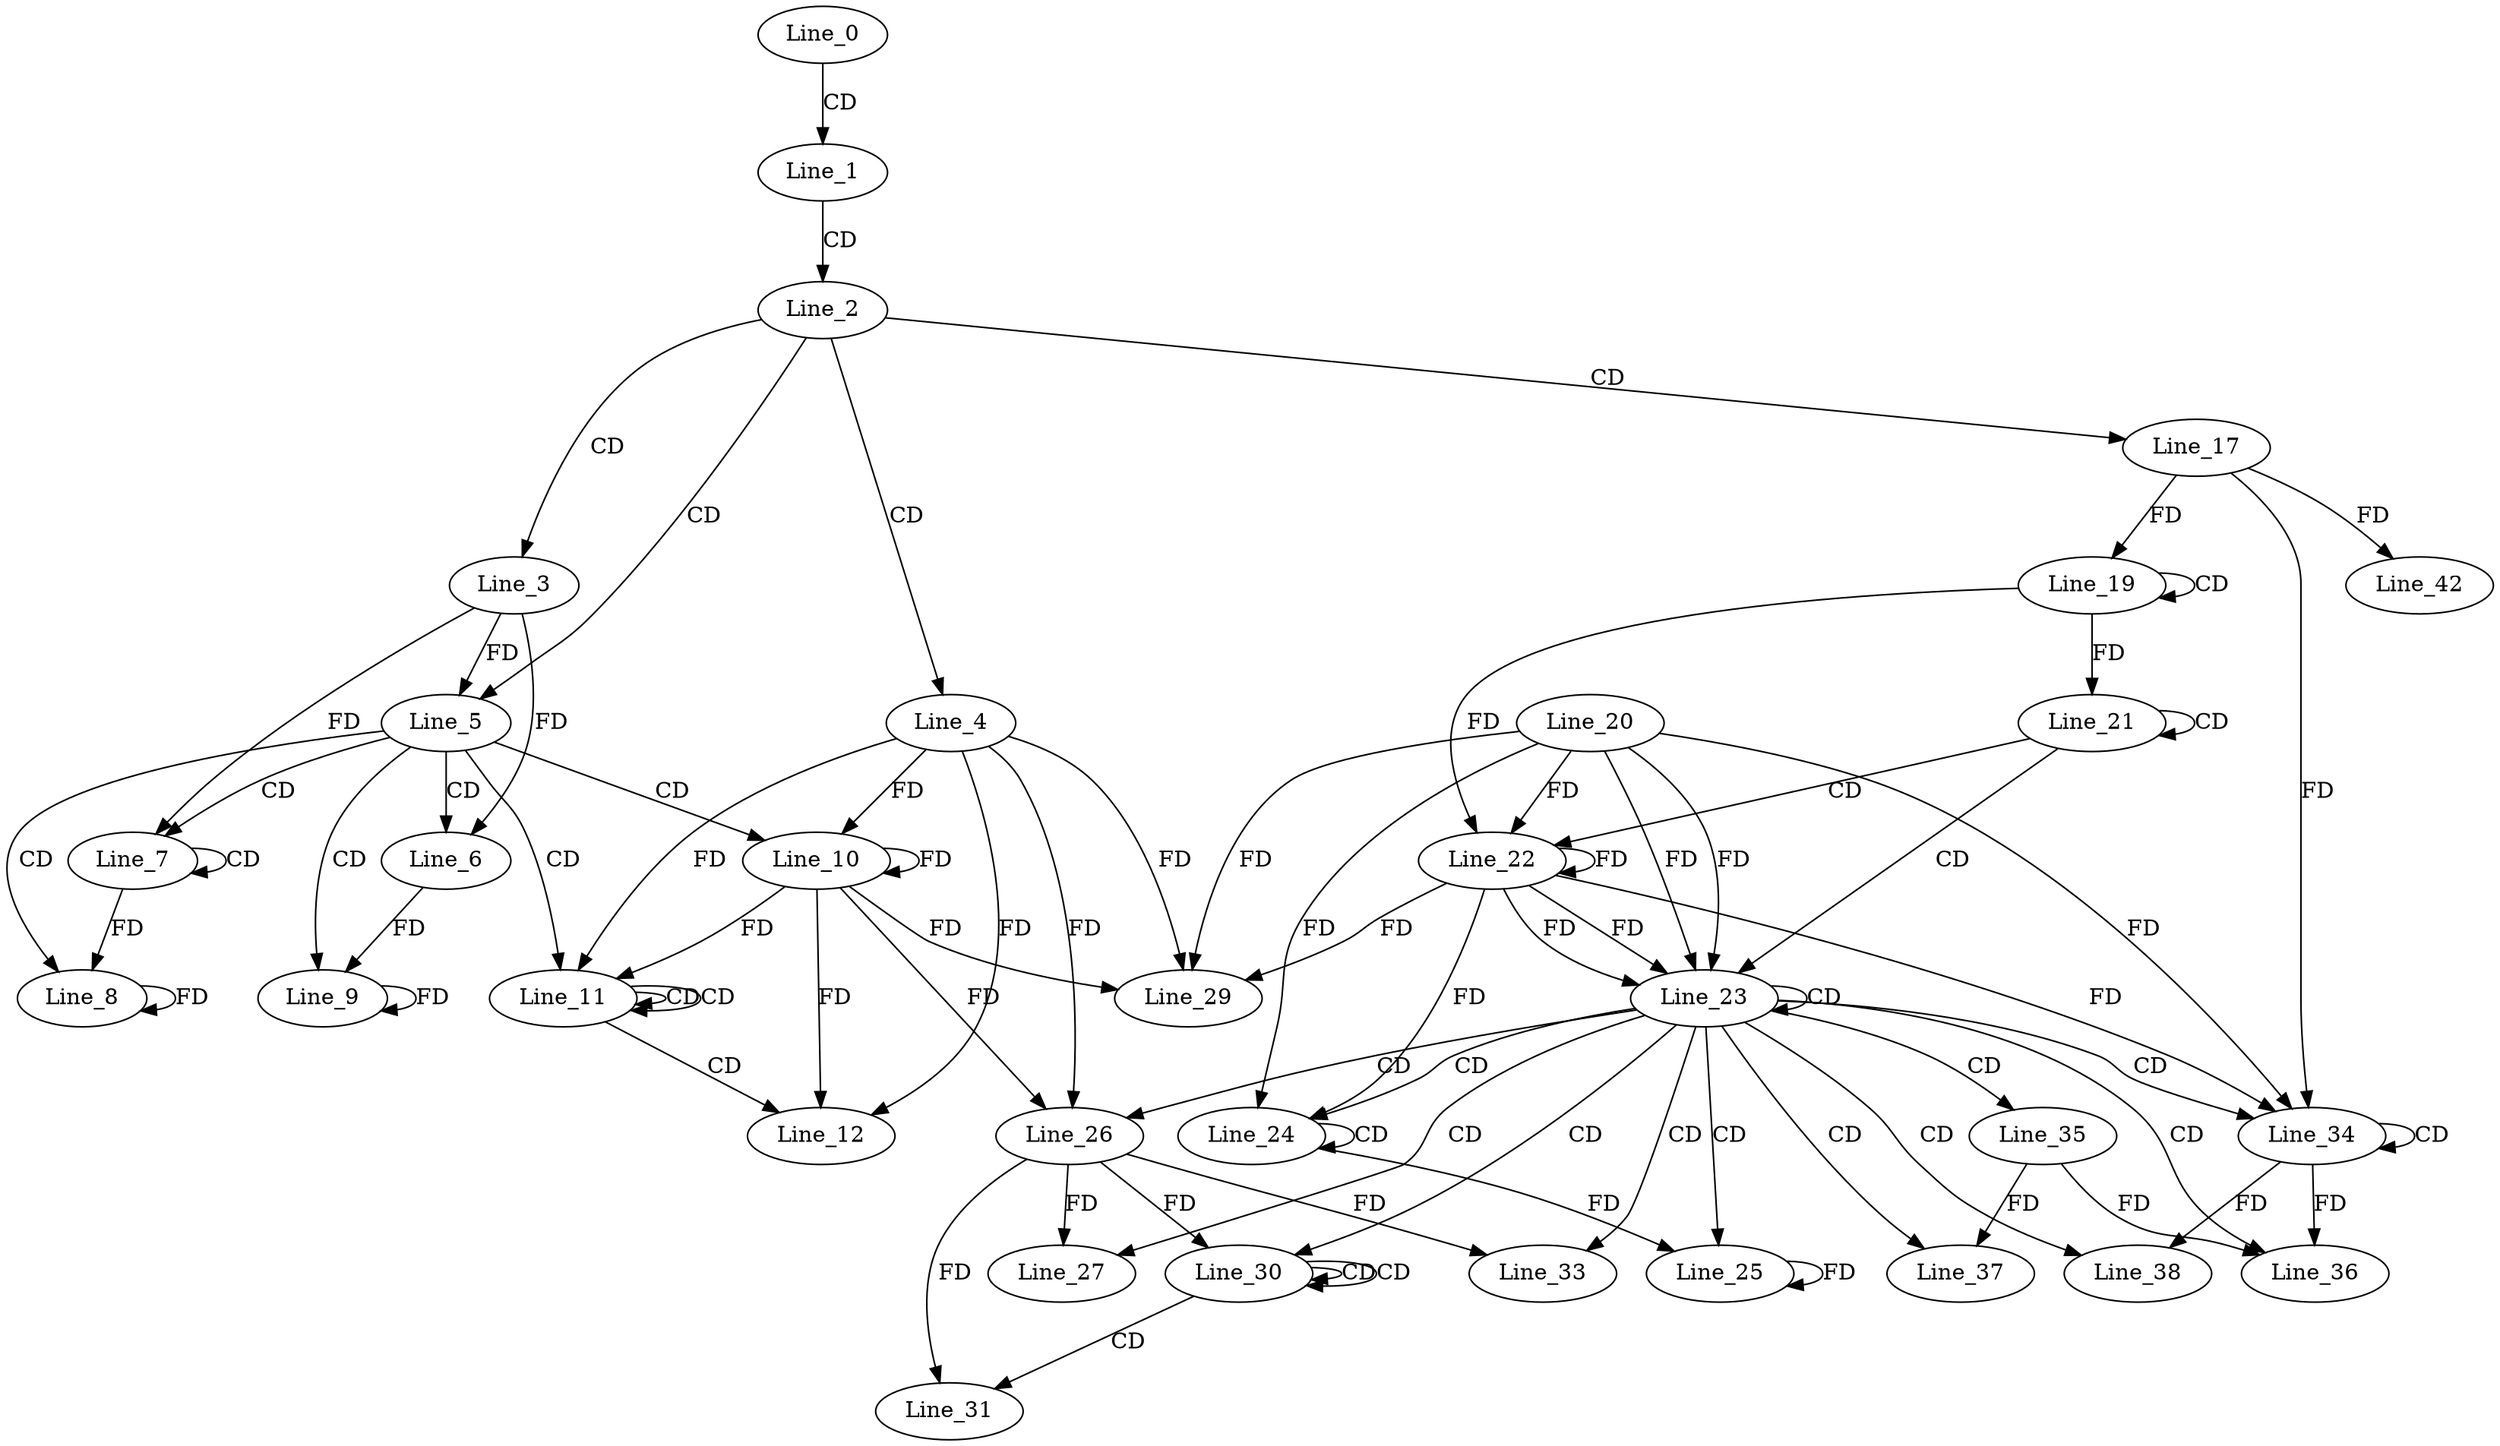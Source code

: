 digraph G {
  Line_0;
  Line_1;
  Line_2;
  Line_3;
  Line_4;
  Line_5;
  Line_5;
  Line_5;
  Line_6;
  Line_6;
  Line_7;
  Line_7;
  Line_8;
  Line_8;
  Line_8;
  Line_9;
  Line_10;
  Line_11;
  Line_11;
  Line_11;
  Line_12;
  Line_17;
  Line_19;
  Line_19;
  Line_21;
  Line_21;
  Line_22;
  Line_20;
  Line_22;
  Line_23;
  Line_23;
  Line_24;
  Line_24;
  Line_25;
  Line_25;
  Line_25;
  Line_26;
  Line_26;
  Line_27;
  Line_29;
  Line_29;
  Line_30;
  Line_30;
  Line_30;
  Line_30;
  Line_31;
  Line_31;
  Line_33;
  Line_34;
  Line_34;
  Line_35;
  Line_36;
  Line_37;
  Line_38;
  Line_42;
  Line_0 -> Line_1 [ label="CD" ];
  Line_1 -> Line_2 [ label="CD" ];
  Line_2 -> Line_3 [ label="CD" ];
  Line_2 -> Line_4 [ label="CD" ];
  Line_2 -> Line_5 [ label="CD" ];
  Line_3 -> Line_5 [ label="FD" ];
  Line_5 -> Line_6 [ label="CD" ];
  Line_3 -> Line_6 [ label="FD" ];
  Line_5 -> Line_7 [ label="CD" ];
  Line_7 -> Line_7 [ label="CD" ];
  Line_3 -> Line_7 [ label="FD" ];
  Line_5 -> Line_8 [ label="CD" ];
  Line_7 -> Line_8 [ label="FD" ];
  Line_8 -> Line_8 [ label="FD" ];
  Line_5 -> Line_9 [ label="CD" ];
  Line_6 -> Line_9 [ label="FD" ];
  Line_9 -> Line_9 [ label="FD" ];
  Line_5 -> Line_10 [ label="CD" ];
  Line_4 -> Line_10 [ label="FD" ];
  Line_10 -> Line_10 [ label="FD" ];
  Line_5 -> Line_11 [ label="CD" ];
  Line_11 -> Line_11 [ label="CD" ];
  Line_11 -> Line_11 [ label="CD" ];
  Line_4 -> Line_11 [ label="FD" ];
  Line_10 -> Line_11 [ label="FD" ];
  Line_11 -> Line_12 [ label="CD" ];
  Line_4 -> Line_12 [ label="FD" ];
  Line_10 -> Line_12 [ label="FD" ];
  Line_2 -> Line_17 [ label="CD" ];
  Line_19 -> Line_19 [ label="CD" ];
  Line_17 -> Line_19 [ label="FD" ];
  Line_21 -> Line_21 [ label="CD" ];
  Line_19 -> Line_21 [ label="FD" ];
  Line_21 -> Line_22 [ label="CD" ];
  Line_22 -> Line_22 [ label="FD" ];
  Line_20 -> Line_22 [ label="FD" ];
  Line_19 -> Line_22 [ label="FD" ];
  Line_21 -> Line_23 [ label="CD" ];
  Line_22 -> Line_23 [ label="FD" ];
  Line_20 -> Line_23 [ label="FD" ];
  Line_23 -> Line_23 [ label="CD" ];
  Line_22 -> Line_23 [ label="FD" ];
  Line_20 -> Line_23 [ label="FD" ];
  Line_23 -> Line_24 [ label="CD" ];
  Line_24 -> Line_24 [ label="CD" ];
  Line_22 -> Line_24 [ label="FD" ];
  Line_20 -> Line_24 [ label="FD" ];
  Line_23 -> Line_25 [ label="CD" ];
  Line_24 -> Line_25 [ label="FD" ];
  Line_25 -> Line_25 [ label="FD" ];
  Line_23 -> Line_26 [ label="CD" ];
  Line_4 -> Line_26 [ label="FD" ];
  Line_10 -> Line_26 [ label="FD" ];
  Line_23 -> Line_27 [ label="CD" ];
  Line_26 -> Line_27 [ label="FD" ];
  Line_4 -> Line_29 [ label="FD" ];
  Line_10 -> Line_29 [ label="FD" ];
  Line_22 -> Line_29 [ label="FD" ];
  Line_20 -> Line_29 [ label="FD" ];
  Line_23 -> Line_30 [ label="CD" ];
  Line_30 -> Line_30 [ label="CD" ];
  Line_30 -> Line_30 [ label="CD" ];
  Line_26 -> Line_30 [ label="FD" ];
  Line_30 -> Line_31 [ label="CD" ];
  Line_26 -> Line_31 [ label="FD" ];
  Line_23 -> Line_33 [ label="CD" ];
  Line_26 -> Line_33 [ label="FD" ];
  Line_23 -> Line_34 [ label="CD" ];
  Line_34 -> Line_34 [ label="CD" ];
  Line_17 -> Line_34 [ label="FD" ];
  Line_22 -> Line_34 [ label="FD" ];
  Line_20 -> Line_34 [ label="FD" ];
  Line_23 -> Line_35 [ label="CD" ];
  Line_23 -> Line_36 [ label="CD" ];
  Line_34 -> Line_36 [ label="FD" ];
  Line_35 -> Line_36 [ label="FD" ];
  Line_23 -> Line_37 [ label="CD" ];
  Line_35 -> Line_37 [ label="FD" ];
  Line_23 -> Line_38 [ label="CD" ];
  Line_34 -> Line_38 [ label="FD" ];
  Line_17 -> Line_42 [ label="FD" ];
}
